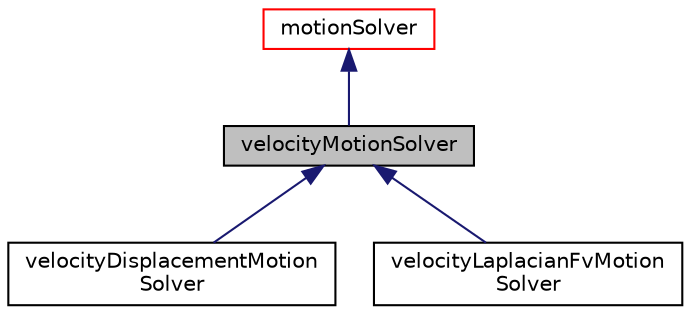 digraph "velocityMotionSolver"
{
  bgcolor="transparent";
  edge [fontname="Helvetica",fontsize="10",labelfontname="Helvetica",labelfontsize="10"];
  node [fontname="Helvetica",fontsize="10",shape=record];
  Node1 [label="velocityMotionSolver",height=0.2,width=0.4,color="black", fillcolor="grey75", style="filled" fontcolor="black"];
  Node2 -> Node1 [dir="back",color="midnightblue",fontsize="10",style="solid",fontname="Helvetica"];
  Node2 [label="motionSolver",height=0.2,width=0.4,color="red",URL="$classFoam_1_1motionSolver.html",tooltip="Virtual base class for mesh motion solver. "];
  Node1 -> Node3 [dir="back",color="midnightblue",fontsize="10",style="solid",fontname="Helvetica"];
  Node3 [label="velocityDisplacementMotion\lSolver",height=0.2,width=0.4,color="black",URL="$classFoam_1_1velocityDisplacementMotionSolver.html",tooltip="Mesh motion solver for a polyMesh. Wraps a displacement motion solver in a velocity motion solver..."];
  Node1 -> Node4 [dir="back",color="midnightblue",fontsize="10",style="solid",fontname="Helvetica"];
  Node4 [label="velocityLaplacianFvMotion\lSolver",height=0.2,width=0.4,color="black",URL="$classFoam_1_1velocityLaplacianFvMotionSolver.html",tooltip="Mesh motion solver for an fvMesh. Based on solving the cell-centre Laplacian for the motion velocity..."];
}
